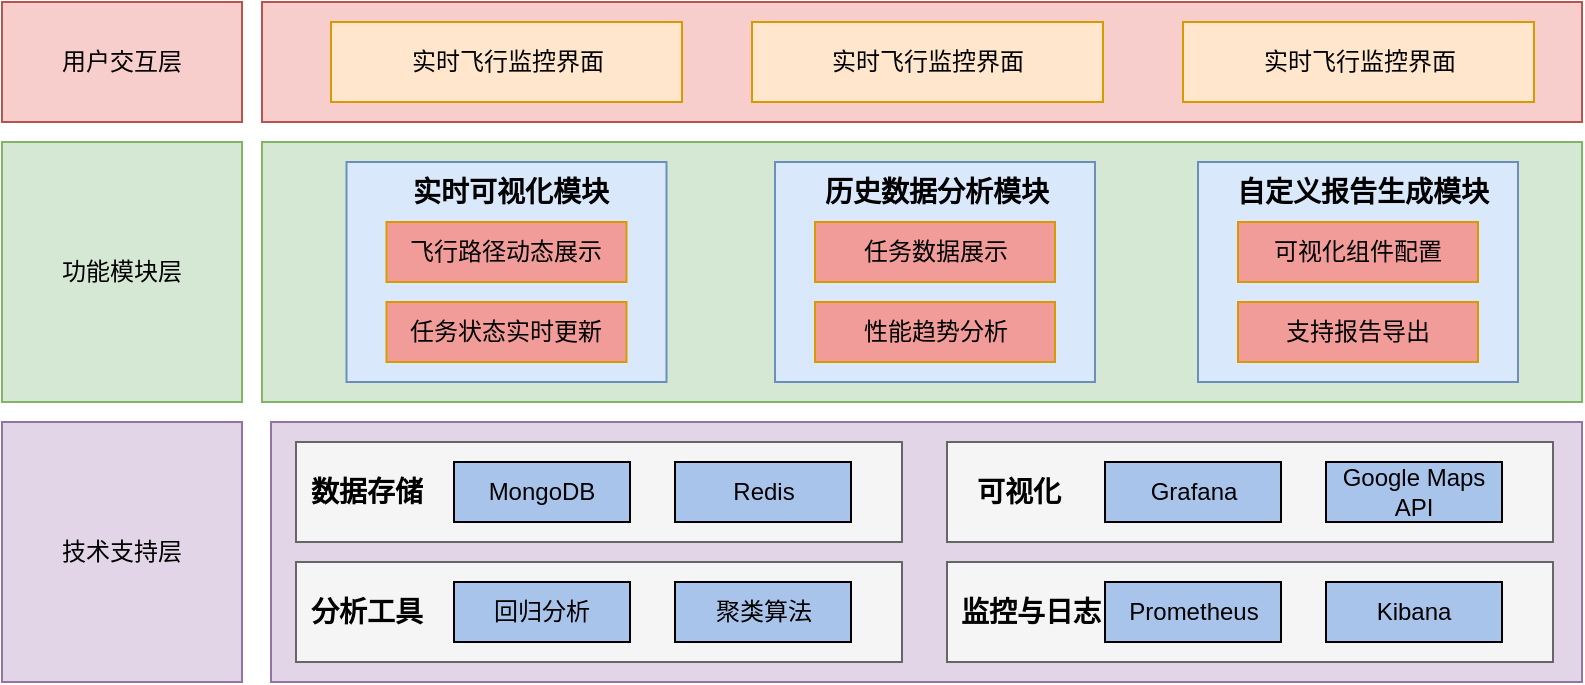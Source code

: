 <mxfile version="25.0.3">
  <diagram name="第 1 页" id="17-SALPNsmWPgyNgZcLt">
    <mxGraphModel dx="869" dy="718" grid="1" gridSize="10" guides="1" tooltips="1" connect="1" arrows="1" fold="1" page="1" pageScale="1" pageWidth="827" pageHeight="1169" math="0" shadow="0">
      <root>
        <mxCell id="0" />
        <mxCell id="1" parent="0" />
        <mxCell id="XlSUuOUZiyemOy3n9_np-1" value="" style="rounded=0;whiteSpace=wrap;html=1;fillColor=#d5e8d4;strokeColor=#82b366;" vertex="1" parent="1">
          <mxGeometry x="170" y="110" width="660" height="130" as="geometry" />
        </mxCell>
        <mxCell id="XlSUuOUZiyemOy3n9_np-2" value="用户交互层" style="rounded=0;whiteSpace=wrap;html=1;fillColor=#f8cecc;strokeColor=#b85450;" vertex="1" parent="1">
          <mxGeometry x="40" y="40" width="120" height="60" as="geometry" />
        </mxCell>
        <mxCell id="XlSUuOUZiyemOy3n9_np-3" value="功能模块层" style="rounded=0;whiteSpace=wrap;html=1;fillColor=#d5e8d4;strokeColor=#82b366;" vertex="1" parent="1">
          <mxGeometry x="40" y="110" width="120" height="130" as="geometry" />
        </mxCell>
        <mxCell id="XlSUuOUZiyemOy3n9_np-4" value="" style="rounded=0;whiteSpace=wrap;html=1;fillColor=#f8cecc;strokeColor=#b85450;" vertex="1" parent="1">
          <mxGeometry x="170" y="40" width="660" height="60" as="geometry" />
        </mxCell>
        <mxCell id="XlSUuOUZiyemOy3n9_np-5" value="实时飞行监控界面" style="rounded=0;whiteSpace=wrap;html=1;fillColor=#ffe6cc;strokeColor=#d79b00;" vertex="1" parent="1">
          <mxGeometry x="204.5" y="50" width="175.5" height="40" as="geometry" />
        </mxCell>
        <mxCell id="XlSUuOUZiyemOy3n9_np-7" value="" style="rounded=0;whiteSpace=wrap;html=1;fillColor=#dae8fc;strokeColor=#6c8ebf;" vertex="1" parent="1">
          <mxGeometry x="212.25" y="120" width="160" height="110" as="geometry" />
        </mxCell>
        <mxCell id="XlSUuOUZiyemOy3n9_np-8" value="飞行路径动态展示" style="rounded=0;whiteSpace=wrap;html=1;fillColor=#F19C99;strokeColor=#d79b00;" vertex="1" parent="1">
          <mxGeometry x="232.25" y="150" width="120" height="30" as="geometry" />
        </mxCell>
        <mxCell id="XlSUuOUZiyemOy3n9_np-9" value="任务状态实时更新 " style="rounded=0;whiteSpace=wrap;html=1;fillColor=#F19C99;strokeColor=#d79b00;" vertex="1" parent="1">
          <mxGeometry x="232.25" y="190" width="120" height="30" as="geometry" />
        </mxCell>
        <mxCell id="XlSUuOUZiyemOy3n9_np-10" value="&lt;b&gt;&lt;font style=&quot;font-size: 14px;&quot;&gt;实时可视化模块&lt;/font&gt;&lt;/b&gt;" style="text;html=1;align=center;verticalAlign=middle;resizable=0;points=[];autosize=1;strokeColor=none;fillColor=none;" vertex="1" parent="1">
          <mxGeometry x="234.25" y="120" width="120" height="30" as="geometry" />
        </mxCell>
        <mxCell id="XlSUuOUZiyemOy3n9_np-11" value="" style="rounded=0;whiteSpace=wrap;html=1;fillColor=#dae8fc;strokeColor=#6c8ebf;" vertex="1" parent="1">
          <mxGeometry x="426.5" y="120" width="160" height="110" as="geometry" />
        </mxCell>
        <mxCell id="XlSUuOUZiyemOy3n9_np-12" value="任务数据展示" style="rounded=0;whiteSpace=wrap;html=1;fillColor=#F19C99;strokeColor=#d79b00;" vertex="1" parent="1">
          <mxGeometry x="446.5" y="150" width="120" height="30" as="geometry" />
        </mxCell>
        <mxCell id="XlSUuOUZiyemOy3n9_np-13" value="性能趋势分析 " style="rounded=0;whiteSpace=wrap;html=1;fillColor=#F19C99;strokeColor=#d79b00;" vertex="1" parent="1">
          <mxGeometry x="446.5" y="190" width="120" height="30" as="geometry" />
        </mxCell>
        <mxCell id="XlSUuOUZiyemOy3n9_np-14" value="&lt;b&gt;&lt;font style=&quot;font-size: 14px;&quot;&gt;历史数据分析模块&lt;/font&gt;&lt;/b&gt;" style="text;html=1;align=center;verticalAlign=middle;resizable=0;points=[];autosize=1;strokeColor=none;fillColor=none;" vertex="1" parent="1">
          <mxGeometry x="436.5" y="120" width="140" height="30" as="geometry" />
        </mxCell>
        <mxCell id="XlSUuOUZiyemOy3n9_np-15" value="" style="rounded=0;whiteSpace=wrap;html=1;fillColor=#dae8fc;strokeColor=#6c8ebf;" vertex="1" parent="1">
          <mxGeometry x="638" y="120" width="160" height="110" as="geometry" />
        </mxCell>
        <mxCell id="XlSUuOUZiyemOy3n9_np-16" value="可视化组件配置" style="rounded=0;whiteSpace=wrap;html=1;fillColor=#F19C99;strokeColor=#d79b00;" vertex="1" parent="1">
          <mxGeometry x="658" y="150" width="120" height="30" as="geometry" />
        </mxCell>
        <mxCell id="XlSUuOUZiyemOy3n9_np-17" value="支持报告导出 " style="rounded=0;whiteSpace=wrap;html=1;fillColor=#F19C99;strokeColor=#d79b00;" vertex="1" parent="1">
          <mxGeometry x="658" y="190" width="120" height="30" as="geometry" />
        </mxCell>
        <mxCell id="XlSUuOUZiyemOy3n9_np-18" value="&lt;b&gt;&lt;font style=&quot;font-size: 14px;&quot;&gt;自定义报告生成模块&lt;/font&gt;&lt;/b&gt;" style="text;html=1;align=center;verticalAlign=middle;resizable=0;points=[];autosize=1;strokeColor=none;fillColor=none;" vertex="1" parent="1">
          <mxGeometry x="645" y="120" width="150" height="30" as="geometry" />
        </mxCell>
        <mxCell id="XlSUuOUZiyemOy3n9_np-23" value="技术支持层" style="rounded=0;whiteSpace=wrap;html=1;fillColor=#e1d5e7;strokeColor=#9673a6;" vertex="1" parent="1">
          <mxGeometry x="40" y="250" width="120" height="130" as="geometry" />
        </mxCell>
        <mxCell id="XlSUuOUZiyemOy3n9_np-24" value="" style="rounded=0;whiteSpace=wrap;html=1;fillColor=#e1d5e7;strokeColor=#9673a6;" vertex="1" parent="1">
          <mxGeometry x="174.5" y="250" width="655.5" height="130" as="geometry" />
        </mxCell>
        <mxCell id="XlSUuOUZiyemOy3n9_np-25" value="" style="rounded=0;whiteSpace=wrap;html=1;fillColor=#f5f5f5;fontColor=#333333;strokeColor=#666666;" vertex="1" parent="1">
          <mxGeometry x="187" y="260" width="303" height="50" as="geometry" />
        </mxCell>
        <mxCell id="XlSUuOUZiyemOy3n9_np-26" value="&lt;b&gt;&lt;font style=&quot;font-size: 14px;&quot;&gt;数据存储&lt;/font&gt;&lt;/b&gt;" style="text;html=1;align=center;verticalAlign=middle;resizable=0;points=[];autosize=1;strokeColor=none;fillColor=none;" vertex="1" parent="1">
          <mxGeometry x="182" y="270" width="80" height="30" as="geometry" />
        </mxCell>
        <mxCell id="XlSUuOUZiyemOy3n9_np-27" value="MongoDB" style="rounded=0;whiteSpace=wrap;html=1;fillColor=#A9C4EB;" vertex="1" parent="1">
          <mxGeometry x="266" y="270" width="88" height="30" as="geometry" />
        </mxCell>
        <mxCell id="XlSUuOUZiyemOy3n9_np-28" value="Redis" style="rounded=0;whiteSpace=wrap;html=1;fillColor=#A9C4EB;" vertex="1" parent="1">
          <mxGeometry x="376.5" y="270" width="88" height="30" as="geometry" />
        </mxCell>
        <mxCell id="XlSUuOUZiyemOy3n9_np-29" value="" style="rounded=0;whiteSpace=wrap;html=1;fillColor=#f5f5f5;fontColor=#333333;strokeColor=#666666;" vertex="1" parent="1">
          <mxGeometry x="187" y="320" width="303" height="50" as="geometry" />
        </mxCell>
        <mxCell id="XlSUuOUZiyemOy3n9_np-30" value="&lt;b&gt;&lt;font style=&quot;font-size: 14px;&quot;&gt;分析工具&lt;/font&gt;&lt;/b&gt;" style="text;html=1;align=center;verticalAlign=middle;resizable=0;points=[];autosize=1;strokeColor=none;fillColor=none;" vertex="1" parent="1">
          <mxGeometry x="182" y="330" width="80" height="30" as="geometry" />
        </mxCell>
        <mxCell id="XlSUuOUZiyemOy3n9_np-31" value="回归分析" style="rounded=0;whiteSpace=wrap;html=1;fillColor=#A9C4EB;" vertex="1" parent="1">
          <mxGeometry x="266" y="330" width="88" height="30" as="geometry" />
        </mxCell>
        <mxCell id="XlSUuOUZiyemOy3n9_np-32" value="聚类算法" style="rounded=0;whiteSpace=wrap;html=1;fillColor=#A9C4EB;" vertex="1" parent="1">
          <mxGeometry x="376.5" y="330" width="88" height="30" as="geometry" />
        </mxCell>
        <mxCell id="XlSUuOUZiyemOy3n9_np-33" value="" style="rounded=0;whiteSpace=wrap;html=1;fillColor=#f5f5f5;fontColor=#333333;strokeColor=#666666;" vertex="1" parent="1">
          <mxGeometry x="512.5" y="260" width="303" height="50" as="geometry" />
        </mxCell>
        <mxCell id="XlSUuOUZiyemOy3n9_np-34" value="&lt;b&gt;&lt;font style=&quot;font-size: 14px;&quot;&gt;可视化&lt;/font&gt;&lt;/b&gt;" style="text;html=1;align=center;verticalAlign=middle;resizable=0;points=[];autosize=1;strokeColor=none;fillColor=none;" vertex="1" parent="1">
          <mxGeometry x="512.5" y="270" width="70" height="30" as="geometry" />
        </mxCell>
        <mxCell id="XlSUuOUZiyemOy3n9_np-35" value="Grafana" style="rounded=0;whiteSpace=wrap;html=1;fillColor=#A9C4EB;" vertex="1" parent="1">
          <mxGeometry x="591.5" y="270" width="88" height="30" as="geometry" />
        </mxCell>
        <mxCell id="XlSUuOUZiyemOy3n9_np-36" value="Google Maps API" style="rounded=0;whiteSpace=wrap;html=1;fillColor=#A9C4EB;" vertex="1" parent="1">
          <mxGeometry x="702" y="270" width="88" height="30" as="geometry" />
        </mxCell>
        <mxCell id="XlSUuOUZiyemOy3n9_np-37" value="" style="rounded=0;whiteSpace=wrap;html=1;fillColor=#f5f5f5;fontColor=#333333;strokeColor=#666666;" vertex="1" parent="1">
          <mxGeometry x="512.5" y="320" width="303" height="50" as="geometry" />
        </mxCell>
        <mxCell id="XlSUuOUZiyemOy3n9_np-38" value="&lt;b&gt;&lt;font style=&quot;font-size: 14px;&quot;&gt;监控与日志&lt;/font&gt;&lt;/b&gt;" style="text;html=1;align=center;verticalAlign=middle;resizable=0;points=[];autosize=1;strokeColor=none;fillColor=none;" vertex="1" parent="1">
          <mxGeometry x="508.75" y="330" width="90" height="30" as="geometry" />
        </mxCell>
        <mxCell id="XlSUuOUZiyemOy3n9_np-39" value="Prometheus" style="rounded=0;whiteSpace=wrap;html=1;fillColor=#A9C4EB;" vertex="1" parent="1">
          <mxGeometry x="591.5" y="330" width="88" height="30" as="geometry" />
        </mxCell>
        <mxCell id="XlSUuOUZiyemOy3n9_np-40" value="Kibana" style="rounded=0;whiteSpace=wrap;html=1;fillColor=#A9C4EB;" vertex="1" parent="1">
          <mxGeometry x="702" y="330" width="88" height="30" as="geometry" />
        </mxCell>
        <mxCell id="XlSUuOUZiyemOy3n9_np-41" value="实时飞行监控界面" style="rounded=0;whiteSpace=wrap;html=1;fillColor=#ffe6cc;strokeColor=#d79b00;" vertex="1" parent="1">
          <mxGeometry x="415" y="50" width="175.5" height="40" as="geometry" />
        </mxCell>
        <mxCell id="XlSUuOUZiyemOy3n9_np-42" value="实时飞行监控界面" style="rounded=0;whiteSpace=wrap;html=1;fillColor=#ffe6cc;strokeColor=#d79b00;" vertex="1" parent="1">
          <mxGeometry x="630.5" y="50" width="175.5" height="40" as="geometry" />
        </mxCell>
      </root>
    </mxGraphModel>
  </diagram>
</mxfile>
